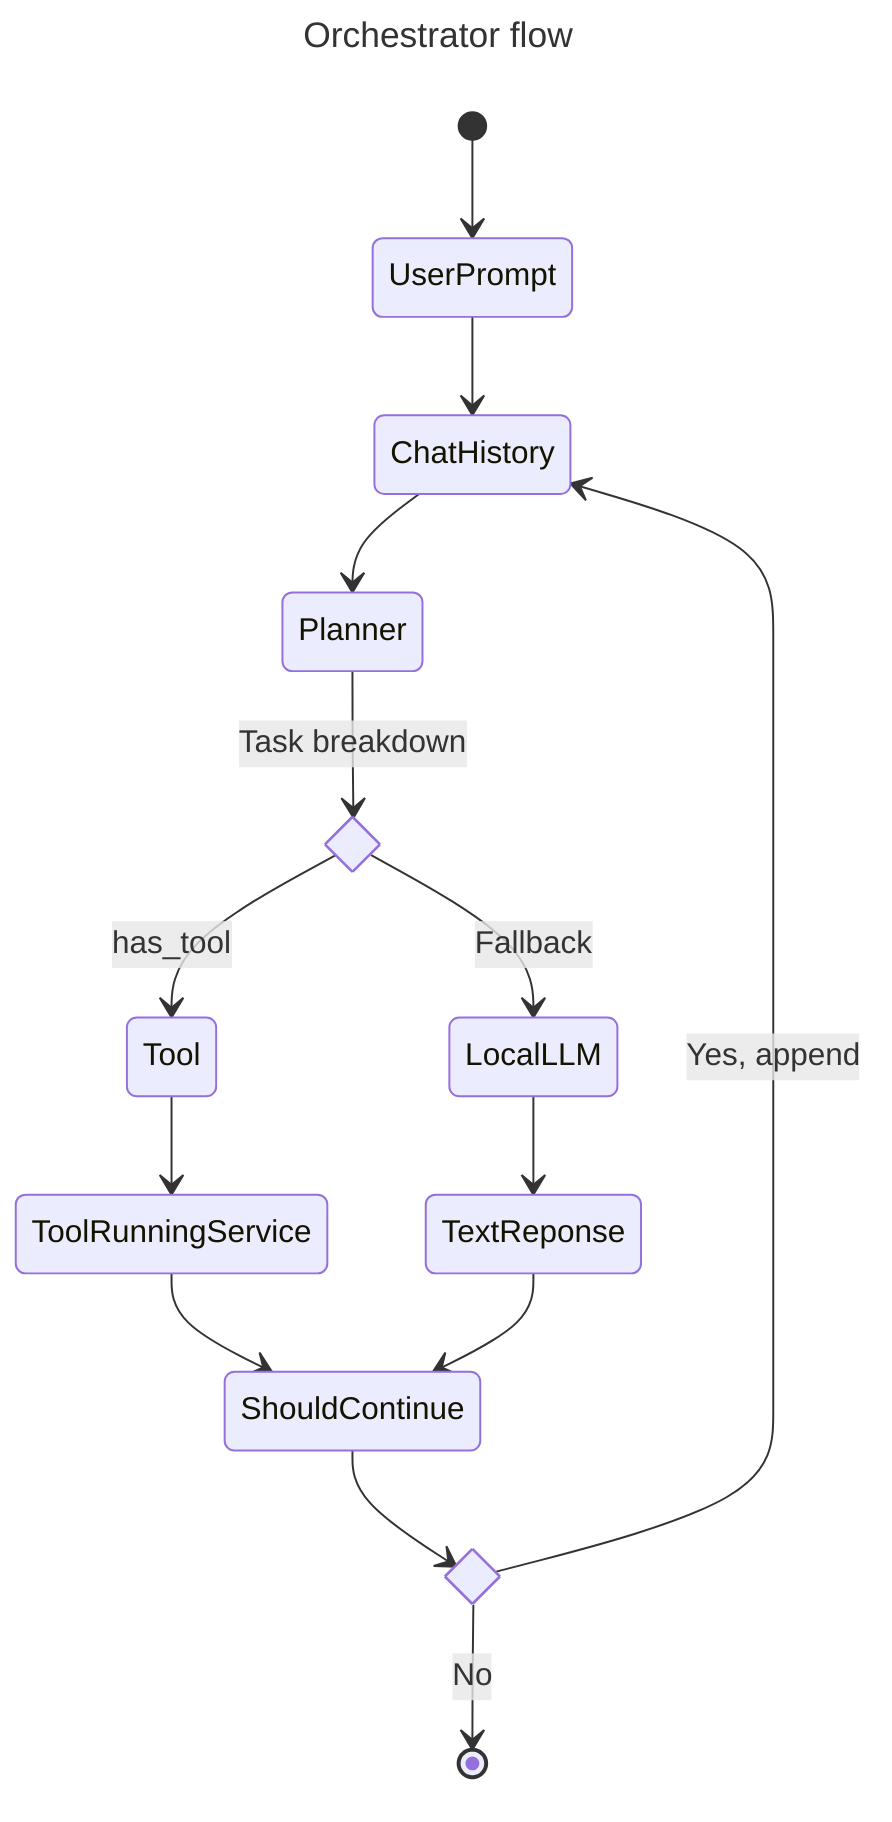 ---
title: Orchestrator flow
---
stateDiagram-v2
    [*] --> UserPrompt
    

    UserPrompt --> ChatHistory


    ChatHistory --> Planner

    state planner_if <<choice>>

    Planner --> planner_if : Task breakdown
    
    planner_if --> Tool : has_tool

    Tool --> ToolRunningService

    planner_if --> LocalLLM : Fallback

    LocalLLM --> TextReponse


    state should_continue_check <<choice>>

    ToolRunningService --> ShouldContinue
    TextReponse --> ShouldContinue

    ShouldContinue --> should_continue_check

    should_continue_check --> [*] : No

    should_continue_check --> ChatHistory : Yes, append